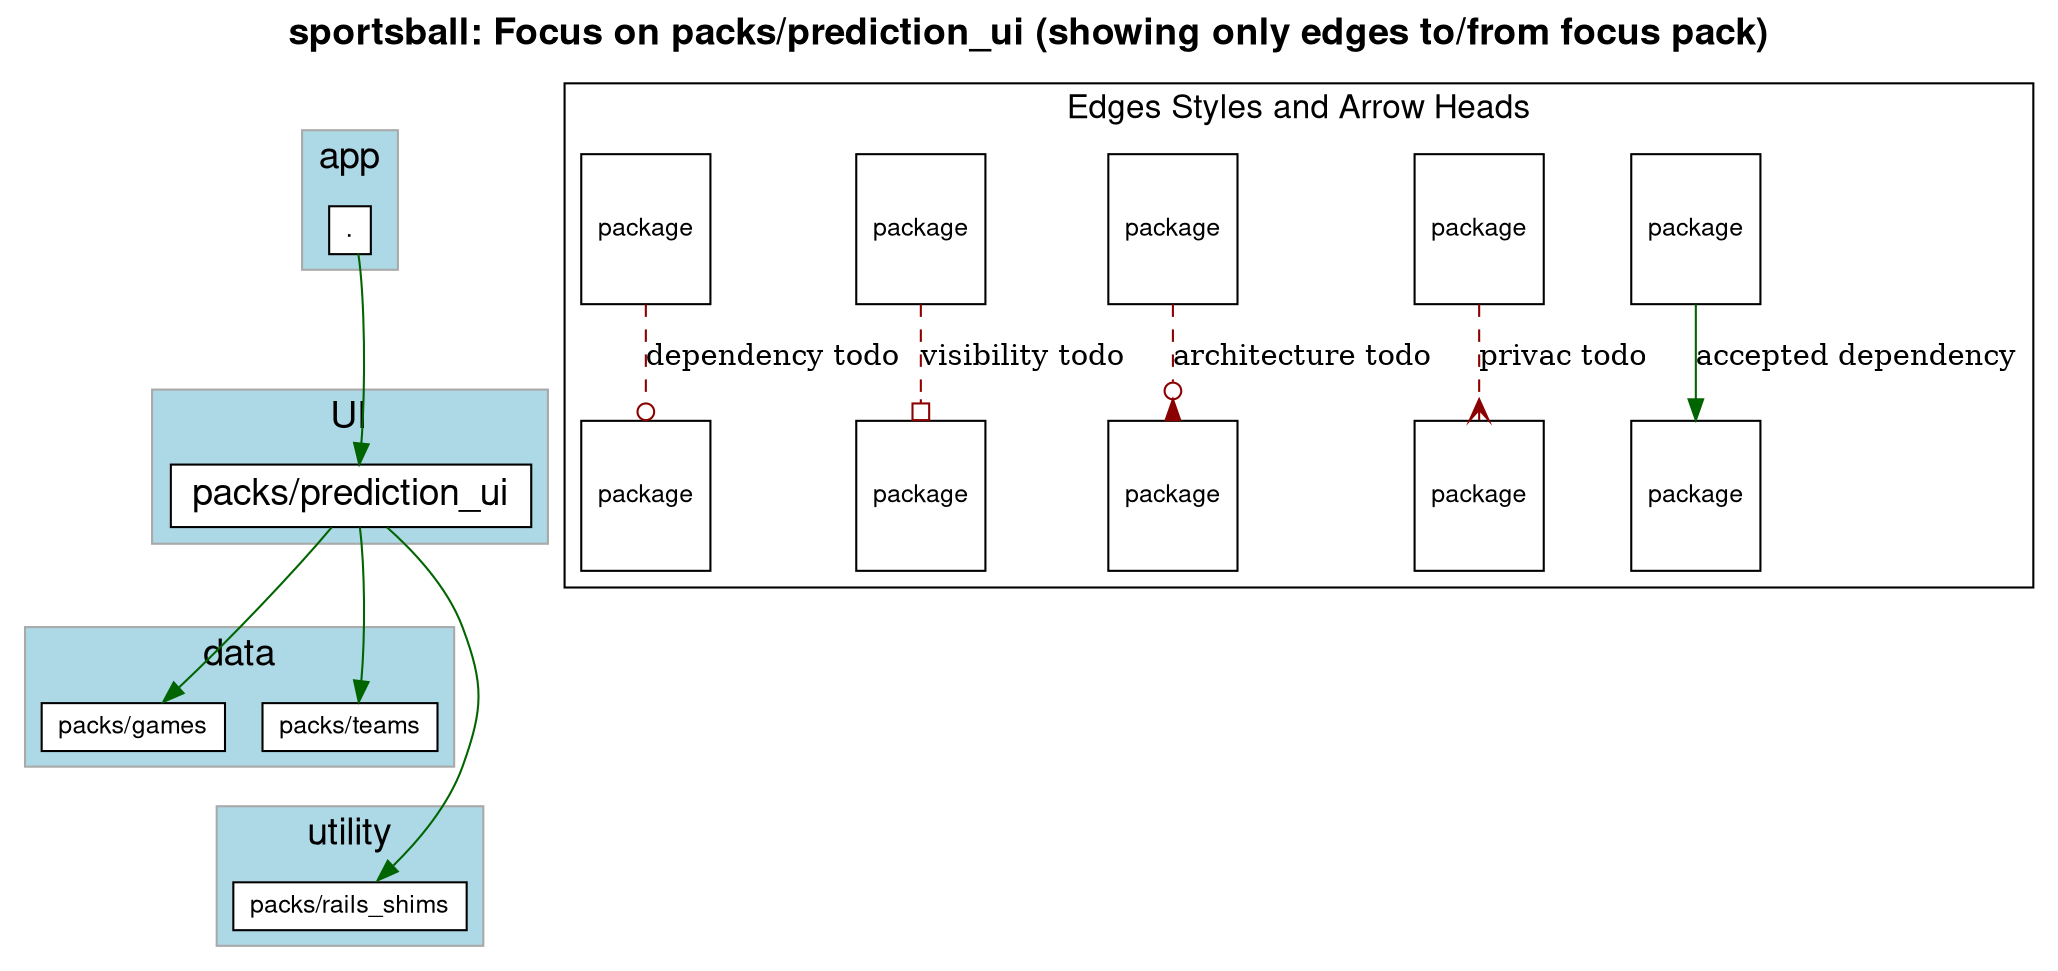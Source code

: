 digraph package_diagram {
  rankdir=TD
  graph [
    labelloc="t"
    fontname="Helvetica,Arial,sans-serif"
    dpi=100
    layout=dot
    label=<<b>sportsball: Focus on packs/prediction_ui (showing only edges to/from focus pack)</b>>
    fontsize=18
  ]
  node [
    fontname="Helvetica,Arial,sans-serif"
    fontsize=26.0
    fontcolor=black
    fillcolor=white
    color=black
    height=1.0
    style=filled
    shape=plain
  ]
    subgraph app {
      shape=box
      color=darkgrey
      fillcolor=lightblue
      style=filled
        label="app"
        cluster=true
        rank = 0        "." [
            fontsize=12.0
            label= <
                <table border='0' cellborder='1' cellspacing='0' cellpadding='4'>
                  <tr> <td align='left'> . </td> </tr>
                </table>
              >
          ]
        
    }
    subgraph UI {
      shape=box
      color=darkgrey
      fillcolor=lightblue
      style=filled
        label="UI"
        cluster=true
        rank = 1        "packs/prediction_ui" [
            fontsize=18.0
            label= <
                <table border='0' cellborder='1' cellspacing='0' cellpadding='4'>
                  <tr> <td align='left'> packs/prediction_ui </td> </tr>
                </table>
              >
          ]
        
    }
              "." -> "packs/prediction_ui" [ style=invis ]
    subgraph data {
      shape=box
      color=darkgrey
      fillcolor=lightblue
      style=filled
        label="data"
        cluster=true
        rank = 2        "packs/games" [
            fontsize=12.0
            label= <
                <table border='0' cellborder='1' cellspacing='0' cellpadding='4'>
                  <tr> <td align='left'> packs/games </td> </tr>
                </table>
              >
          ]
        
        "packs/teams" [
            fontsize=12.0
            label= <
                <table border='0' cellborder='1' cellspacing='0' cellpadding='4'>
                  <tr> <td align='left'> packs/teams </td> </tr>
                </table>
              >
          ]
        
    }
              "packs/prediction_ui" -> "packs/games" [ style=invis ]
              "packs/prediction_ui" -> "packs/teams" [ style=invis ]
    subgraph utility {
      shape=box
      color=darkgrey
      fillcolor=lightblue
      style=filled
        label="utility"
        cluster=true
        rank = 3        "packs/rails_shims" [
            fontsize=12.0
            label= <
                <table border='0' cellborder='1' cellspacing='0' cellpadding='4'>
                  <tr> <td align='left'> packs/rails_shims </td> </tr>
                </table>
              >
          ]
        
    }
              "packs/games" -> "packs/rails_shims" [ style=invis ]
              "packs/teams" -> "packs/rails_shims" [ style=invis ]
    subgraph NotInLayer {
      shape=box
      color=darkgrey
      fillcolor=lightblue
      style=filled
        cluster=false
    }
          "packs/prediction_ui" -> "packs/games" [ color=darkgreen ]
          "packs/prediction_ui" -> "packs/rails_shims" [ color=darkgreen ]
          "packs/prediction_ui" -> "packs/teams" [ color=darkgreen ]
          "." -> "packs/prediction_ui" [ color=darkgreen ]
  subgraph cluster_legend {
    fontsize=16
    label="Edges Styles and Arrow Heads"
    A [ fontsize=12 shape=box label="package"]
    B [ fontsize=12 shape=box label="package"]
    C [ fontsize=12 shape=box label="package"]
    D [ fontsize=12 shape=box label="package"]
    E [ fontsize=12 shape=box label="package"]
    F [ fontsize=12 shape=box label="package"]
    G [ fontsize=12 shape=box label="package"]
    H [ fontsize=12 shape=box label="package"]
    I [ fontsize=12 shape=box label="package"]
    J [ fontsize=12 shape=box label="package"]
    A -> B [label="accepted dependency" color=darkgreen]
    C -> D [label="privac todo" color=darkred style=dashed arrowhead=crow]
    E -> F [label="architecture todo" color=darkred style=dashed arrowhead=invodot]
    G -> H [label="visibility todo" color=darkred style=dashed arrowhead=obox]
    I -> J [label="dependency todo" color=darkred style=dashed arrowhead=odot]
  }
  subgraph cluster_teams_legend {
    fontsize=16
    label="Team Colors"


  }
  J -> "" [style=invis]
}
